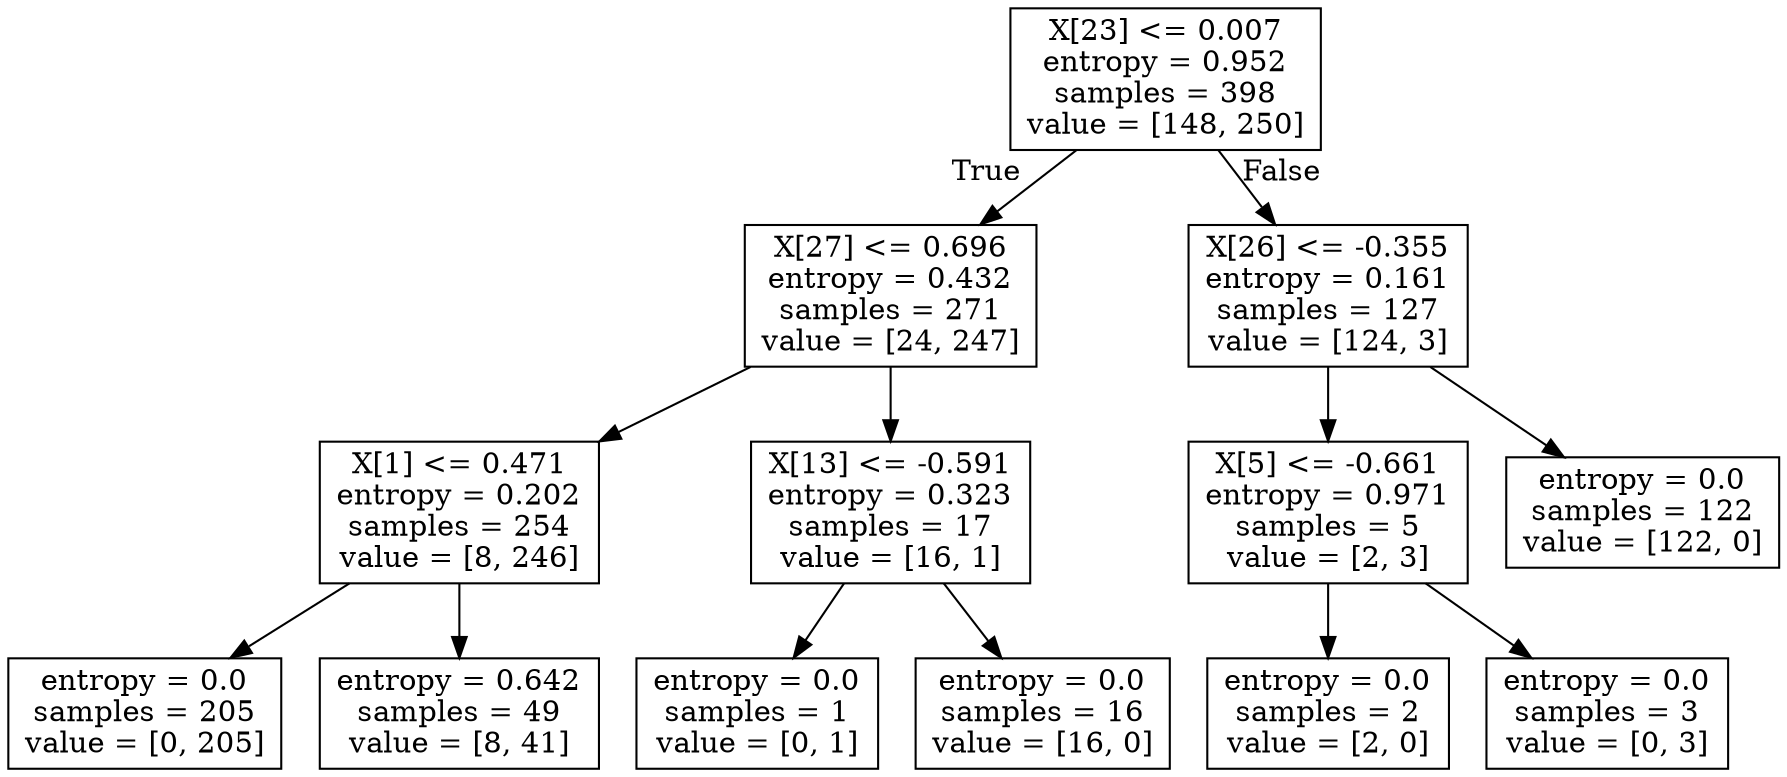 digraph Tree {
node [shape=box] ;
0 [label="X[23] <= 0.007\nentropy = 0.952\nsamples = 398\nvalue = [148, 250]"] ;
1 [label="X[27] <= 0.696\nentropy = 0.432\nsamples = 271\nvalue = [24, 247]"] ;
0 -> 1 [labeldistance=2.5, labelangle=45, headlabel="True"] ;
2 [label="X[1] <= 0.471\nentropy = 0.202\nsamples = 254\nvalue = [8, 246]"] ;
1 -> 2 ;
3 [label="entropy = 0.0\nsamples = 205\nvalue = [0, 205]"] ;
2 -> 3 ;
4 [label="entropy = 0.642\nsamples = 49\nvalue = [8, 41]"] ;
2 -> 4 ;
5 [label="X[13] <= -0.591\nentropy = 0.323\nsamples = 17\nvalue = [16, 1]"] ;
1 -> 5 ;
6 [label="entropy = 0.0\nsamples = 1\nvalue = [0, 1]"] ;
5 -> 6 ;
7 [label="entropy = 0.0\nsamples = 16\nvalue = [16, 0]"] ;
5 -> 7 ;
8 [label="X[26] <= -0.355\nentropy = 0.161\nsamples = 127\nvalue = [124, 3]"] ;
0 -> 8 [labeldistance=2.5, labelangle=-45, headlabel="False"] ;
9 [label="X[5] <= -0.661\nentropy = 0.971\nsamples = 5\nvalue = [2, 3]"] ;
8 -> 9 ;
10 [label="entropy = 0.0\nsamples = 2\nvalue = [2, 0]"] ;
9 -> 10 ;
11 [label="entropy = 0.0\nsamples = 3\nvalue = [0, 3]"] ;
9 -> 11 ;
12 [label="entropy = 0.0\nsamples = 122\nvalue = [122, 0]"] ;
8 -> 12 ;
}